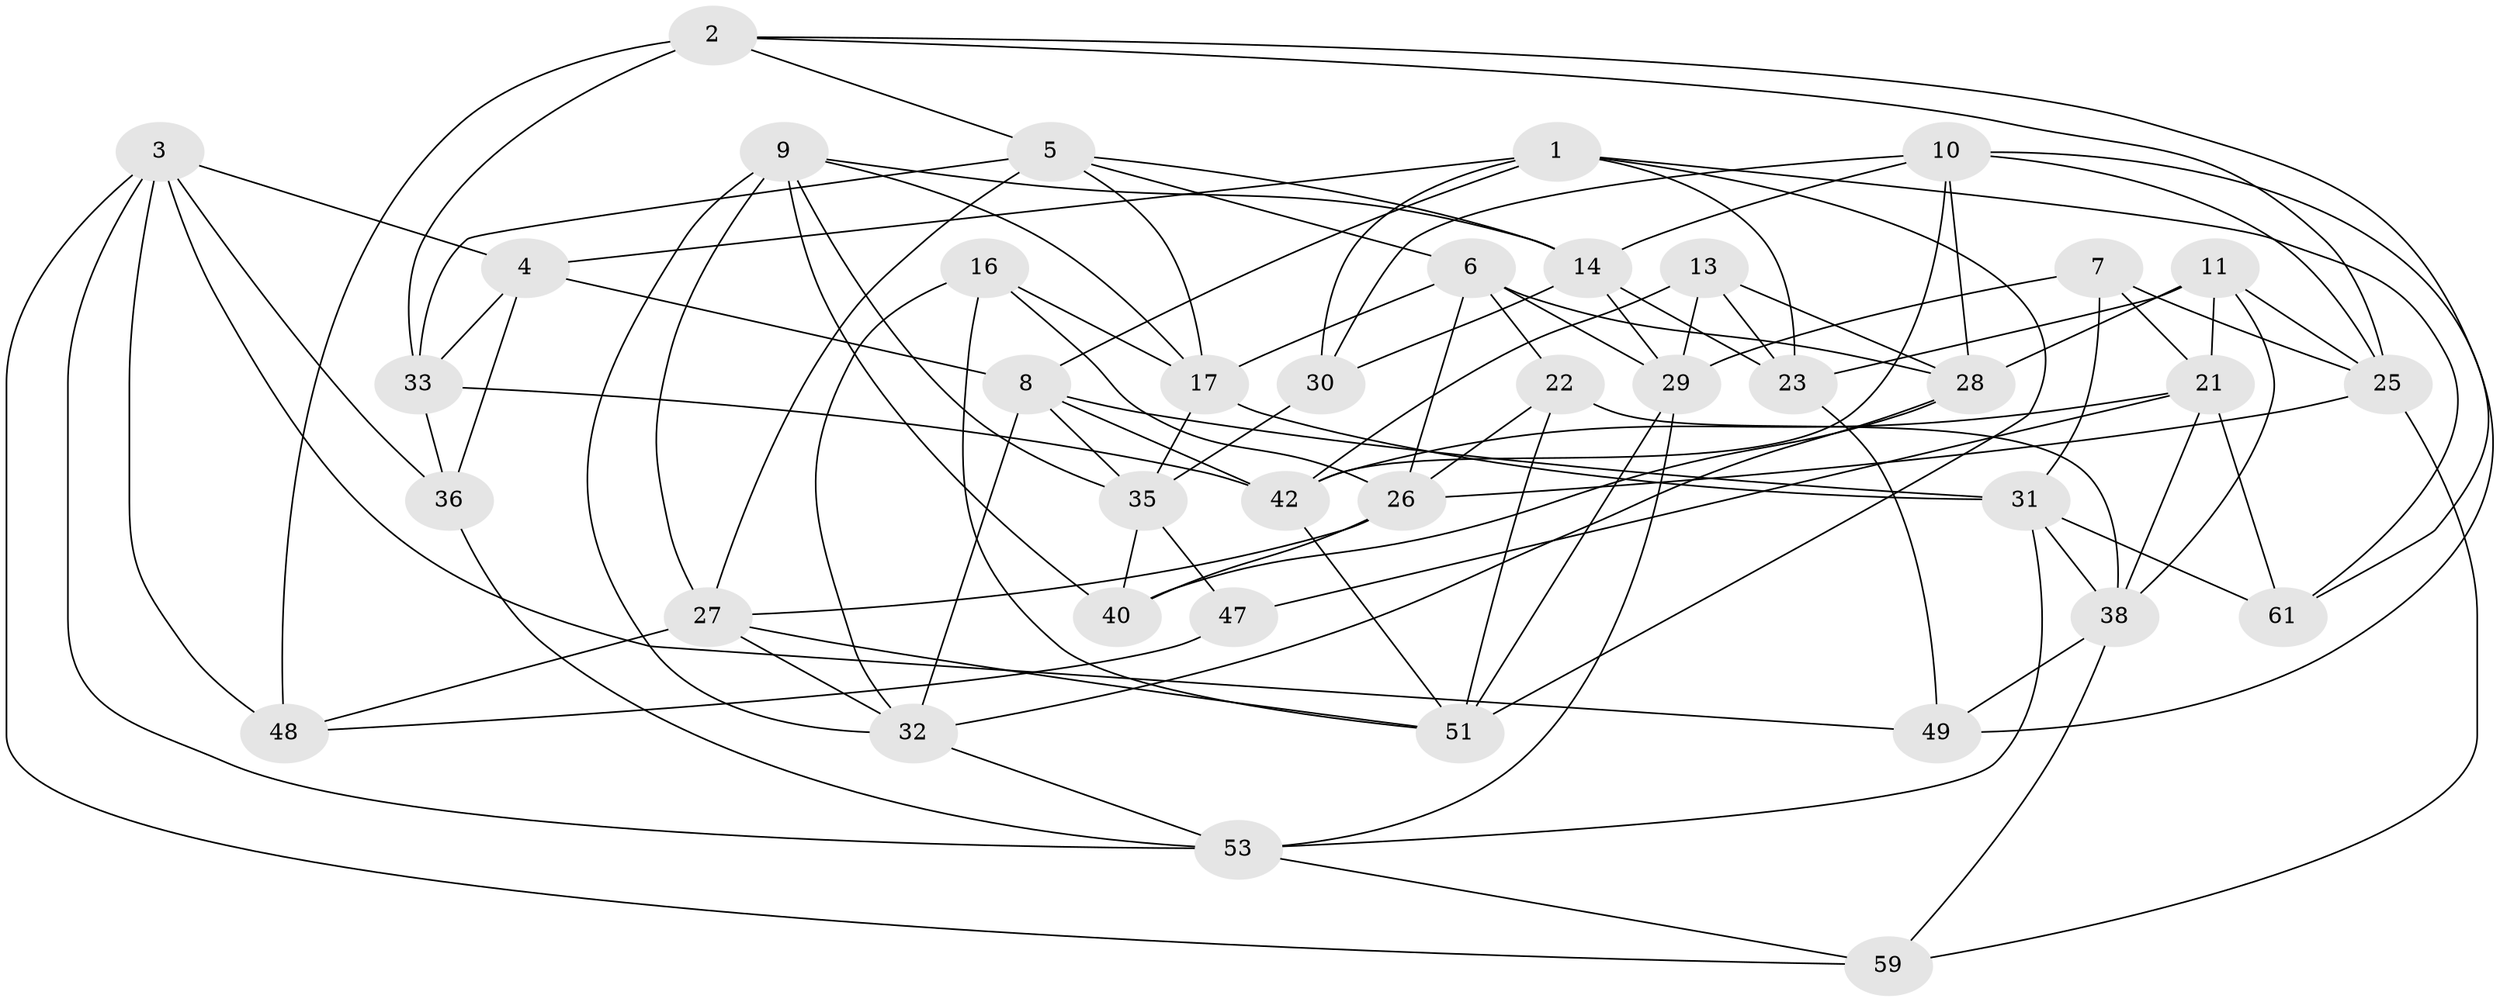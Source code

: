// Generated by graph-tools (version 1.1) at 2025/52/02/27/25 19:52:29]
// undirected, 39 vertices, 102 edges
graph export_dot {
graph [start="1"]
  node [color=gray90,style=filled];
  1 [super="+64"];
  2 [super="+20"];
  3 [super="+46"];
  4 [super="+52"];
  5 [super="+56"];
  6 [super="+62"];
  7;
  8 [super="+12"];
  9 [super="+19"];
  10 [super="+39"];
  11 [super="+15"];
  13;
  14 [super="+44"];
  16;
  17 [super="+18"];
  21 [super="+45"];
  22;
  23 [super="+24"];
  25 [super="+50"];
  26 [super="+57"];
  27 [super="+67"];
  28 [super="+41"];
  29 [super="+60"];
  30;
  31 [super="+34"];
  32 [super="+37"];
  33 [super="+65"];
  35 [super="+43"];
  36;
  38 [super="+54"];
  40;
  42 [super="+63"];
  47;
  48 [super="+55"];
  49;
  51 [super="+58"];
  53 [super="+66"];
  59;
  61;
  1 -- 61;
  1 -- 4;
  1 -- 51;
  1 -- 8;
  1 -- 30;
  1 -- 23;
  2 -- 61;
  2 -- 48 [weight=2];
  2 -- 33;
  2 -- 25;
  2 -- 5;
  3 -- 59;
  3 -- 36;
  3 -- 49;
  3 -- 53;
  3 -- 48;
  3 -- 4;
  4 -- 36;
  4 -- 33 [weight=2];
  4 -- 8;
  5 -- 6;
  5 -- 14;
  5 -- 17;
  5 -- 27;
  5 -- 33;
  6 -- 22;
  6 -- 26;
  6 -- 29;
  6 -- 28;
  6 -- 17;
  7 -- 25;
  7 -- 31;
  7 -- 29;
  7 -- 21;
  8 -- 32;
  8 -- 42;
  8 -- 31;
  8 -- 35;
  9 -- 17;
  9 -- 14;
  9 -- 27;
  9 -- 32;
  9 -- 40;
  9 -- 35;
  10 -- 14;
  10 -- 49;
  10 -- 42;
  10 -- 25;
  10 -- 28;
  10 -- 30;
  11 -- 21;
  11 -- 23 [weight=2];
  11 -- 28;
  11 -- 25;
  11 -- 38;
  13 -- 29;
  13 -- 42;
  13 -- 23;
  13 -- 28;
  14 -- 30;
  14 -- 29;
  14 -- 23;
  16 -- 32;
  16 -- 26;
  16 -- 51;
  16 -- 17;
  17 -- 35;
  17 -- 31;
  21 -- 47;
  21 -- 38;
  21 -- 42;
  21 -- 61;
  22 -- 38;
  22 -- 26;
  22 -- 51;
  23 -- 49;
  25 -- 59;
  25 -- 26;
  26 -- 40;
  26 -- 27;
  27 -- 32;
  27 -- 48;
  27 -- 51;
  28 -- 32;
  28 -- 40;
  29 -- 53;
  29 -- 51;
  30 -- 35;
  31 -- 61;
  31 -- 38;
  31 -- 53;
  32 -- 53;
  33 -- 36;
  33 -- 42;
  35 -- 40;
  35 -- 47;
  36 -- 53;
  38 -- 49;
  38 -- 59;
  42 -- 51;
  47 -- 48 [weight=2];
  53 -- 59;
}
